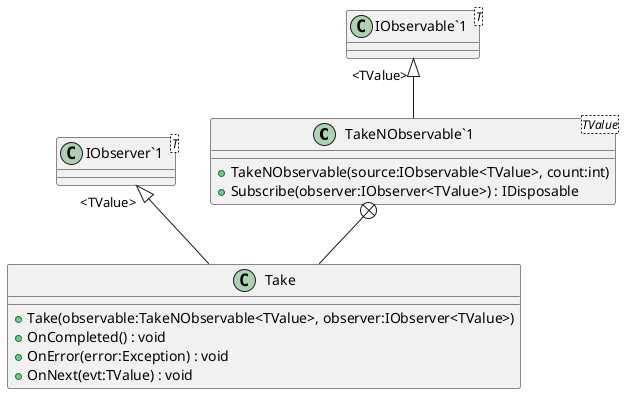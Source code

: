 @startuml
class "TakeNObservable`1"<TValue> {
    + TakeNObservable(source:IObservable<TValue>, count:int)
    + Subscribe(observer:IObserver<TValue>) : IDisposable
}
class "IObservable`1"<T> {
}
class Take {
    + Take(observable:TakeNObservable<TValue>, observer:IObserver<TValue>)
    + OnCompleted() : void
    + OnError(error:Exception) : void
    + OnNext(evt:TValue) : void
}
class "IObserver`1"<T> {
}
"IObservable`1" "<TValue>" <|-- "TakeNObservable`1"
"TakeNObservable`1" +-- Take
"IObserver`1" "<TValue>" <|-- Take
@enduml
